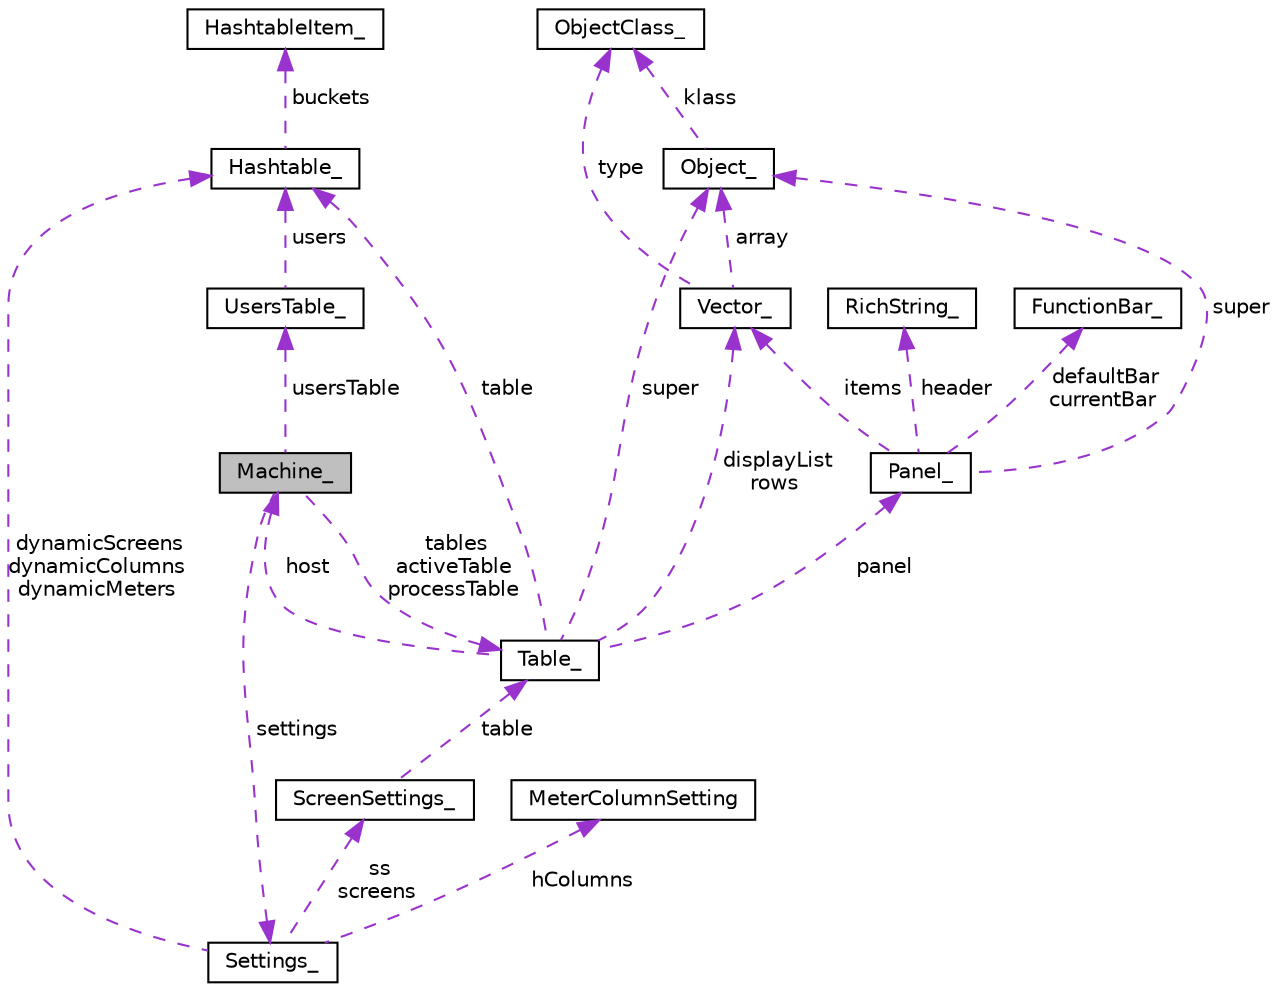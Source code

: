 digraph "Machine_"
{
  edge [fontname="Helvetica",fontsize="10",labelfontname="Helvetica",labelfontsize="10"];
  node [fontname="Helvetica",fontsize="10",shape=record];
  Node1 [label="Machine_",height=0.2,width=0.4,color="black", fillcolor="grey75", style="filled", fontcolor="black"];
  Node2 -> Node1 [dir="back",color="darkorchid3",fontsize="10",style="dashed",label=" tables\nactiveTable\nprocessTable" ,fontname="Helvetica"];
  Node2 [label="Table_",height=0.2,width=0.4,color="black", fillcolor="white", style="filled",URL="$structTable__.html"];
  Node3 -> Node2 [dir="back",color="darkorchid3",fontsize="10",style="dashed",label=" displayList\nrows" ,fontname="Helvetica"];
  Node3 [label="Vector_",height=0.2,width=0.4,color="black", fillcolor="white", style="filled",URL="$structVector__.html"];
  Node4 -> Node3 [dir="back",color="darkorchid3",fontsize="10",style="dashed",label=" type" ,fontname="Helvetica"];
  Node4 [label="ObjectClass_",height=0.2,width=0.4,color="black", fillcolor="white", style="filled",URL="$structObjectClass__.html"];
  Node5 -> Node3 [dir="back",color="darkorchid3",fontsize="10",style="dashed",label=" array" ,fontname="Helvetica"];
  Node5 [label="Object_",height=0.2,width=0.4,color="black", fillcolor="white", style="filled",URL="$structObject__.html"];
  Node4 -> Node5 [dir="back",color="darkorchid3",fontsize="10",style="dashed",label=" klass" ,fontname="Helvetica"];
  Node1 -> Node2 [dir="back",color="darkorchid3",fontsize="10",style="dashed",label=" host" ,fontname="Helvetica"];
  Node6 -> Node2 [dir="back",color="darkorchid3",fontsize="10",style="dashed",label=" table" ,fontname="Helvetica"];
  Node6 [label="Hashtable_",height=0.2,width=0.4,color="black", fillcolor="white", style="filled",URL="$structHashtable__.html"];
  Node7 -> Node6 [dir="back",color="darkorchid3",fontsize="10",style="dashed",label=" buckets" ,fontname="Helvetica"];
  Node7 [label="HashtableItem_",height=0.2,width=0.4,color="black", fillcolor="white", style="filled",URL="$structHashtableItem__.html"];
  Node8 -> Node2 [dir="back",color="darkorchid3",fontsize="10",style="dashed",label=" panel" ,fontname="Helvetica"];
  Node8 [label="Panel_",height=0.2,width=0.4,color="black", fillcolor="white", style="filled",URL="$structPanel__.html"];
  Node3 -> Node8 [dir="back",color="darkorchid3",fontsize="10",style="dashed",label=" items" ,fontname="Helvetica"];
  Node9 -> Node8 [dir="back",color="darkorchid3",fontsize="10",style="dashed",label=" header" ,fontname="Helvetica"];
  Node9 [label="RichString_",height=0.2,width=0.4,color="black", fillcolor="white", style="filled",URL="$structRichString__.html"];
  Node10 -> Node8 [dir="back",color="darkorchid3",fontsize="10",style="dashed",label=" defaultBar\ncurrentBar" ,fontname="Helvetica"];
  Node10 [label="FunctionBar_",height=0.2,width=0.4,color="black", fillcolor="white", style="filled",URL="$structFunctionBar__.html"];
  Node5 -> Node8 [dir="back",color="darkorchid3",fontsize="10",style="dashed",label=" super" ,fontname="Helvetica"];
  Node5 -> Node2 [dir="back",color="darkorchid3",fontsize="10",style="dashed",label=" super" ,fontname="Helvetica"];
  Node11 -> Node1 [dir="back",color="darkorchid3",fontsize="10",style="dashed",label=" settings" ,fontname="Helvetica"];
  Node11 [label="Settings_",height=0.2,width=0.4,color="black", fillcolor="white", style="filled",URL="$structSettings__.html"];
  Node12 -> Node11 [dir="back",color="darkorchid3",fontsize="10",style="dashed",label=" ss\nscreens" ,fontname="Helvetica"];
  Node12 [label="ScreenSettings_",height=0.2,width=0.4,color="black", fillcolor="white", style="filled",URL="$structScreenSettings__.html"];
  Node2 -> Node12 [dir="back",color="darkorchid3",fontsize="10",style="dashed",label=" table" ,fontname="Helvetica"];
  Node6 -> Node11 [dir="back",color="darkorchid3",fontsize="10",style="dashed",label=" dynamicScreens\ndynamicColumns\ndynamicMeters" ,fontname="Helvetica"];
  Node13 -> Node11 [dir="back",color="darkorchid3",fontsize="10",style="dashed",label=" hColumns" ,fontname="Helvetica"];
  Node13 [label="MeterColumnSetting",height=0.2,width=0.4,color="black", fillcolor="white", style="filled",URL="$structMeterColumnSetting.html"];
  Node14 -> Node1 [dir="back",color="darkorchid3",fontsize="10",style="dashed",label=" usersTable" ,fontname="Helvetica"];
  Node14 [label="UsersTable_",height=0.2,width=0.4,color="black", fillcolor="white", style="filled",URL="$structUsersTable__.html"];
  Node6 -> Node14 [dir="back",color="darkorchid3",fontsize="10",style="dashed",label=" users" ,fontname="Helvetica"];
}
